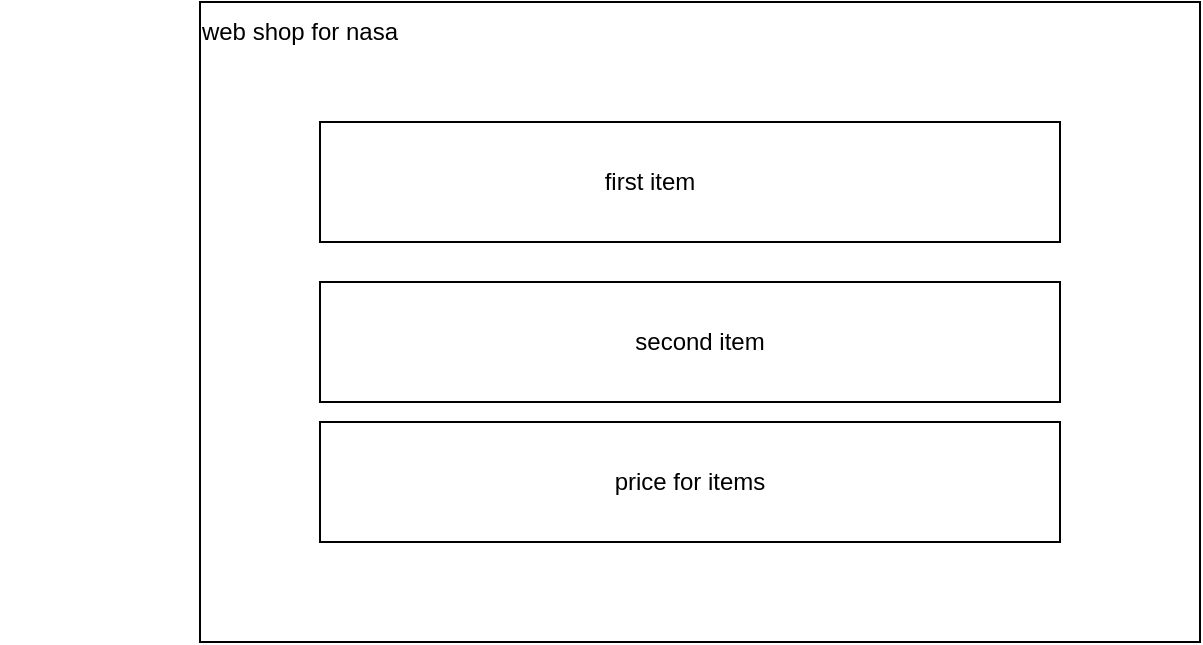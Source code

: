 <mxfile version="15.8.8" type="github"><diagram id="3RD8m50rs3zu8vZCc8WF" name="Page-1"><mxGraphModel dx="1662" dy="794" grid="1" gridSize="10" guides="1" tooltips="1" connect="1" arrows="1" fold="1" page="1" pageScale="1" pageWidth="827" pageHeight="1169" math="0" shadow="0"><root><mxCell id="0"/><mxCell id="1" parent="0"/><mxCell id="BNR6uXPuOYE_BYbv1wUd-1" value="" style="rounded=0;whiteSpace=wrap;html=1;" vertex="1" parent="1"><mxGeometry x="140" y="10" width="500" height="320" as="geometry"/></mxCell><mxCell id="BNR6uXPuOYE_BYbv1wUd-3" value="web shop for nasa" style="text;html=1;strokeColor=none;fillColor=none;align=center;verticalAlign=middle;whiteSpace=wrap;rounded=0;" vertex="1" parent="1"><mxGeometry x="40" y="10" width="300" height="30" as="geometry"/></mxCell><mxCell id="BNR6uXPuOYE_BYbv1wUd-4" value="" style="rounded=0;whiteSpace=wrap;html=1;" vertex="1" parent="1"><mxGeometry x="200" y="70" width="370" height="60" as="geometry"/></mxCell><mxCell id="BNR6uXPuOYE_BYbv1wUd-5" value="first item&lt;br&gt;" style="text;html=1;strokeColor=none;fillColor=none;align=center;verticalAlign=middle;whiteSpace=wrap;rounded=0;" vertex="1" parent="1"><mxGeometry x="210" y="85" width="310" height="30" as="geometry"/></mxCell><mxCell id="BNR6uXPuOYE_BYbv1wUd-6" value="" style="rounded=0;whiteSpace=wrap;html=1;" vertex="1" parent="1"><mxGeometry x="200" y="150" width="370" height="60" as="geometry"/></mxCell><mxCell id="BNR6uXPuOYE_BYbv1wUd-7" value="second item" style="text;html=1;strokeColor=none;fillColor=none;align=center;verticalAlign=middle;whiteSpace=wrap;rounded=0;" vertex="1" parent="1"><mxGeometry x="320" y="165" width="140" height="30" as="geometry"/></mxCell><mxCell id="BNR6uXPuOYE_BYbv1wUd-8" value="price for items&lt;br&gt;" style="rounded=0;whiteSpace=wrap;html=1;" vertex="1" parent="1"><mxGeometry x="200" y="220" width="370" height="60" as="geometry"/></mxCell></root></mxGraphModel></diagram></mxfile>